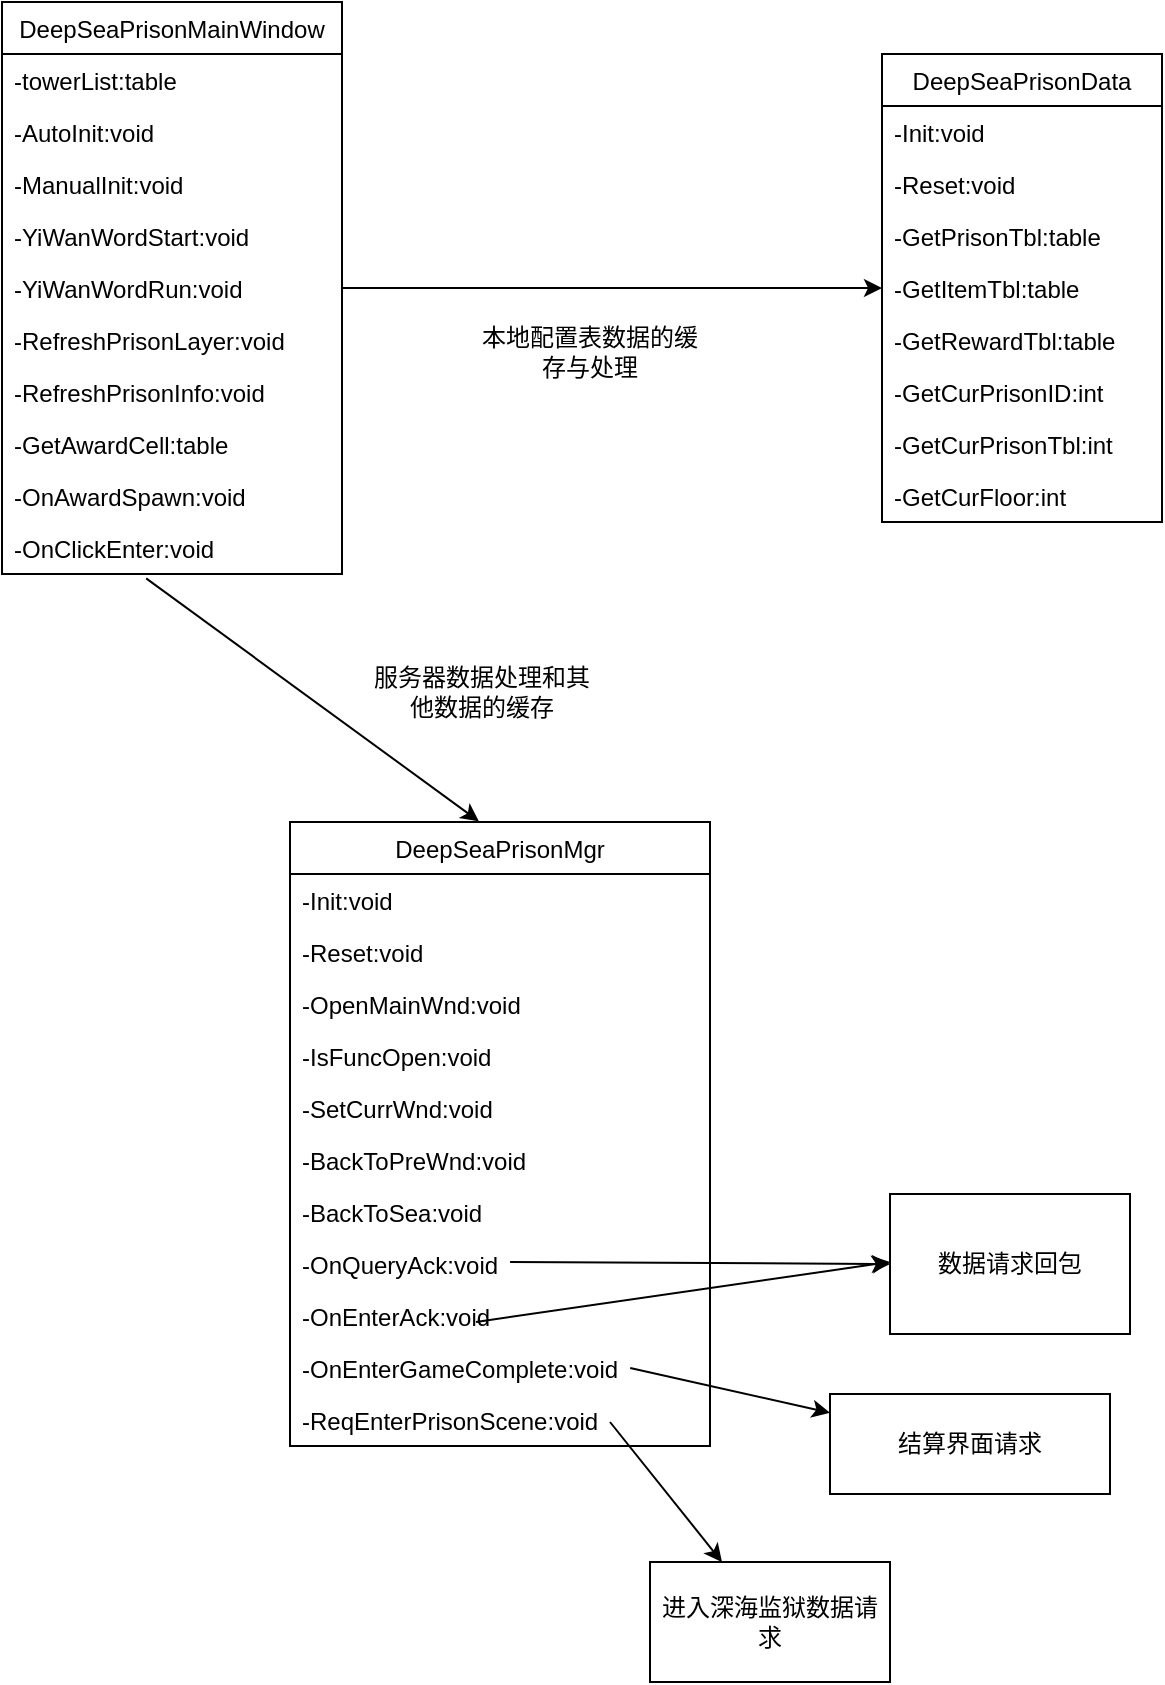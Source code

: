 <mxfile version="13.5.8" type="github">
  <diagram id="C5RBs43oDa-KdzZeNtuy" name="Page-1">
    <mxGraphModel dx="1038" dy="676" grid="1" gridSize="10" guides="1" tooltips="1" connect="1" arrows="1" fold="1" page="1" pageScale="1" pageWidth="827" pageHeight="1169" math="0" shadow="0">
      <root>
        <mxCell id="WIyWlLk6GJQsqaUBKTNV-0" />
        <mxCell id="WIyWlLk6GJQsqaUBKTNV-1" parent="WIyWlLk6GJQsqaUBKTNV-0" />
        <mxCell id="sJLSV0z1X43og4lplSQz-42" value="" style="endArrow=classic;html=1;exitX=0.81;exitY=0.5;exitDx=0;exitDy=0;exitPerimeter=0;" edge="1" parent="WIyWlLk6GJQsqaUBKTNV-1" target="sJLSV0z1X43og4lplSQz-43">
          <mxGeometry width="50" height="50" relative="1" as="geometry">
            <mxPoint x="364.0" y="870" as="sourcePoint" />
            <mxPoint x="513.9" y="870" as="targetPoint" />
          </mxGeometry>
        </mxCell>
        <mxCell id="sJLSV0z1X43og4lplSQz-0" value="DeepSeaPrisonMainWindow" style="swimlane;fontStyle=0;childLayout=stackLayout;horizontal=1;startSize=26;fillColor=none;horizontalStack=0;resizeParent=1;resizeParentMax=0;resizeLast=0;collapsible=1;marginBottom=0;" vertex="1" parent="WIyWlLk6GJQsqaUBKTNV-1">
          <mxGeometry x="60" y="160" width="170" height="286" as="geometry" />
        </mxCell>
        <mxCell id="sJLSV0z1X43og4lplSQz-1" value="-towerList:table" style="text;strokeColor=none;fillColor=none;align=left;verticalAlign=top;spacingLeft=4;spacingRight=4;overflow=hidden;rotatable=0;points=[[0,0.5],[1,0.5]];portConstraint=eastwest;" vertex="1" parent="sJLSV0z1X43og4lplSQz-0">
          <mxGeometry y="26" width="170" height="26" as="geometry" />
        </mxCell>
        <mxCell id="sJLSV0z1X43og4lplSQz-3" value="-AutoInit:void" style="text;strokeColor=none;fillColor=none;align=left;verticalAlign=top;spacingLeft=4;spacingRight=4;overflow=hidden;rotatable=0;points=[[0,0.5],[1,0.5]];portConstraint=eastwest;" vertex="1" parent="sJLSV0z1X43og4lplSQz-0">
          <mxGeometry y="52" width="170" height="26" as="geometry" />
        </mxCell>
        <mxCell id="sJLSV0z1X43og4lplSQz-5" value="-ManualInit:void" style="text;strokeColor=none;fillColor=none;align=left;verticalAlign=top;spacingLeft=4;spacingRight=4;overflow=hidden;rotatable=0;points=[[0,0.5],[1,0.5]];portConstraint=eastwest;" vertex="1" parent="sJLSV0z1X43og4lplSQz-0">
          <mxGeometry y="78" width="170" height="26" as="geometry" />
        </mxCell>
        <mxCell id="sJLSV0z1X43og4lplSQz-6" value="-YiWanWordStart:void" style="text;strokeColor=none;fillColor=none;align=left;verticalAlign=top;spacingLeft=4;spacingRight=4;overflow=hidden;rotatable=0;points=[[0,0.5],[1,0.5]];portConstraint=eastwest;" vertex="1" parent="sJLSV0z1X43og4lplSQz-0">
          <mxGeometry y="104" width="170" height="26" as="geometry" />
        </mxCell>
        <mxCell id="sJLSV0z1X43og4lplSQz-7" value="-YiWanWordRun:void" style="text;strokeColor=none;fillColor=none;align=left;verticalAlign=top;spacingLeft=4;spacingRight=4;overflow=hidden;rotatable=0;points=[[0,0.5],[1,0.5]];portConstraint=eastwest;" vertex="1" parent="sJLSV0z1X43og4lplSQz-0">
          <mxGeometry y="130" width="170" height="26" as="geometry" />
        </mxCell>
        <mxCell id="sJLSV0z1X43og4lplSQz-8" value="-RefreshPrisonLayer:void" style="text;strokeColor=none;fillColor=none;align=left;verticalAlign=top;spacingLeft=4;spacingRight=4;overflow=hidden;rotatable=0;points=[[0,0.5],[1,0.5]];portConstraint=eastwest;" vertex="1" parent="sJLSV0z1X43og4lplSQz-0">
          <mxGeometry y="156" width="170" height="26" as="geometry" />
        </mxCell>
        <mxCell id="sJLSV0z1X43og4lplSQz-9" value="-RefreshPrisonInfo:void" style="text;strokeColor=none;fillColor=none;align=left;verticalAlign=top;spacingLeft=4;spacingRight=4;overflow=hidden;rotatable=0;points=[[0,0.5],[1,0.5]];portConstraint=eastwest;" vertex="1" parent="sJLSV0z1X43og4lplSQz-0">
          <mxGeometry y="182" width="170" height="26" as="geometry" />
        </mxCell>
        <mxCell id="sJLSV0z1X43og4lplSQz-10" value="-GetAwardCell:table" style="text;strokeColor=none;fillColor=none;align=left;verticalAlign=top;spacingLeft=4;spacingRight=4;overflow=hidden;rotatable=0;points=[[0,0.5],[1,0.5]];portConstraint=eastwest;" vertex="1" parent="sJLSV0z1X43og4lplSQz-0">
          <mxGeometry y="208" width="170" height="26" as="geometry" />
        </mxCell>
        <mxCell id="sJLSV0z1X43og4lplSQz-11" value="-OnAwardSpawn:void" style="text;strokeColor=none;fillColor=none;align=left;verticalAlign=top;spacingLeft=4;spacingRight=4;overflow=hidden;rotatable=0;points=[[0,0.5],[1,0.5]];portConstraint=eastwest;" vertex="1" parent="sJLSV0z1X43og4lplSQz-0">
          <mxGeometry y="234" width="170" height="26" as="geometry" />
        </mxCell>
        <mxCell id="sJLSV0z1X43og4lplSQz-12" value="-OnClickEnter:void" style="text;strokeColor=none;fillColor=none;align=left;verticalAlign=top;spacingLeft=4;spacingRight=4;overflow=hidden;rotatable=0;points=[[0,0.5],[1,0.5]];portConstraint=eastwest;" vertex="1" parent="sJLSV0z1X43og4lplSQz-0">
          <mxGeometry y="260" width="170" height="26" as="geometry" />
        </mxCell>
        <UserObject label="进入深海监狱数据请求" treeRoot="1" id="sJLSV0z1X43og4lplSQz-43">
          <mxCell style="whiteSpace=wrap;html=1;align=center;treeFolding=1;treeMoving=1;newEdgeStyle={&quot;edgeStyle&quot;:&quot;elbowEdgeStyle&quot;,&quot;startArrow&quot;:&quot;none&quot;,&quot;endArrow&quot;:&quot;none&quot;};" vertex="1" parent="WIyWlLk6GJQsqaUBKTNV-1">
            <mxGeometry x="384.0" y="940" width="120" height="60" as="geometry" />
          </mxCell>
        </UserObject>
        <UserObject label="结算界面请求" treeRoot="1" id="sJLSV0z1X43og4lplSQz-44">
          <mxCell style="whiteSpace=wrap;html=1;align=center;treeFolding=1;treeMoving=1;newEdgeStyle={&quot;edgeStyle&quot;:&quot;elbowEdgeStyle&quot;,&quot;startArrow&quot;:&quot;none&quot;,&quot;endArrow&quot;:&quot;none&quot;};" vertex="1" parent="WIyWlLk6GJQsqaUBKTNV-1">
            <mxGeometry x="474" y="856" width="140" height="50" as="geometry" />
          </mxCell>
        </UserObject>
        <mxCell id="sJLSV0z1X43og4lplSQz-45" value="" style="endArrow=classic;html=1;exitX=0.81;exitY=0.5;exitDx=0;exitDy=0;exitPerimeter=0;" edge="1" parent="WIyWlLk6GJQsqaUBKTNV-1" source="sJLSV0z1X43og4lplSQz-32" target="sJLSV0z1X43og4lplSQz-44">
          <mxGeometry width="50" height="50" relative="1" as="geometry">
            <mxPoint x="394.1" y="1403" as="sourcePoint" />
            <mxPoint x="544" y="1403" as="targetPoint" />
          </mxGeometry>
        </mxCell>
        <UserObject label="数据请求回包" treeRoot="1" id="sJLSV0z1X43og4lplSQz-46">
          <mxCell style="whiteSpace=wrap;html=1;align=center;treeFolding=1;treeMoving=1;newEdgeStyle={&quot;edgeStyle&quot;:&quot;elbowEdgeStyle&quot;,&quot;startArrow&quot;:&quot;none&quot;,&quot;endArrow&quot;:&quot;none&quot;};" vertex="1" parent="WIyWlLk6GJQsqaUBKTNV-1">
            <mxGeometry x="504" y="756" width="120" height="70" as="geometry" />
          </mxCell>
        </UserObject>
        <mxCell id="sJLSV0z1X43og4lplSQz-47" value="" style="endArrow=classic;html=1;exitX=0.524;exitY=0.462;exitDx=0;exitDy=0;exitPerimeter=0;entryX=0;entryY=0.5;entryDx=0;entryDy=0;" edge="1" parent="WIyWlLk6GJQsqaUBKTNV-1" source="sJLSV0z1X43og4lplSQz-30" target="sJLSV0z1X43og4lplSQz-46">
          <mxGeometry width="50" height="50" relative="1" as="geometry">
            <mxPoint x="374.1" y="853" as="sourcePoint" />
            <mxPoint x="484" y="876.214" as="targetPoint" />
            <Array as="points" />
          </mxGeometry>
        </mxCell>
        <mxCell id="sJLSV0z1X43og4lplSQz-48" value="" style="endArrow=classic;html=1;" edge="1" parent="WIyWlLk6GJQsqaUBKTNV-1">
          <mxGeometry width="50" height="50" relative="1" as="geometry">
            <mxPoint x="297" y="820" as="sourcePoint" />
            <mxPoint x="504" y="790" as="targetPoint" />
            <Array as="points" />
          </mxGeometry>
        </mxCell>
        <mxCell id="sJLSV0z1X43og4lplSQz-49" value="" style="endArrow=classic;html=1;exitX=0.424;exitY=1.085;exitDx=0;exitDy=0;exitPerimeter=0;entryX=0.45;entryY=-0.001;entryDx=0;entryDy=0;entryPerimeter=0;" edge="1" parent="WIyWlLk6GJQsqaUBKTNV-1" source="sJLSV0z1X43og4lplSQz-12" target="sJLSV0z1X43og4lplSQz-22">
          <mxGeometry width="50" height="50" relative="1" as="geometry">
            <mxPoint x="250" y="500" as="sourcePoint" />
            <mxPoint x="300" y="450" as="targetPoint" />
          </mxGeometry>
        </mxCell>
        <mxCell id="sJLSV0z1X43og4lplSQz-50" value="服务器数据处理和其他数据的缓存" style="text;html=1;strokeColor=none;fillColor=none;align=center;verticalAlign=middle;whiteSpace=wrap;rounded=0;" vertex="1" parent="WIyWlLk6GJQsqaUBKTNV-1">
          <mxGeometry x="240" y="480" width="120" height="50" as="geometry" />
        </mxCell>
        <mxCell id="sJLSV0z1X43og4lplSQz-51" value="" style="endArrow=classic;html=1;entryX=0;entryY=0.5;entryDx=0;entryDy=0;exitX=1;exitY=0.5;exitDx=0;exitDy=0;" edge="1" parent="WIyWlLk6GJQsqaUBKTNV-1" source="sJLSV0z1X43og4lplSQz-7" target="sJLSV0z1X43og4lplSQz-17">
          <mxGeometry width="50" height="50" relative="1" as="geometry">
            <mxPoint x="250" y="500" as="sourcePoint" />
            <mxPoint x="300" y="450" as="targetPoint" />
          </mxGeometry>
        </mxCell>
        <mxCell id="sJLSV0z1X43og4lplSQz-52" value="本地配置表数据的缓存与处理" style="text;html=1;strokeColor=none;fillColor=none;align=center;verticalAlign=middle;whiteSpace=wrap;rounded=0;" vertex="1" parent="WIyWlLk6GJQsqaUBKTNV-1">
          <mxGeometry x="294" y="310" width="120" height="50" as="geometry" />
        </mxCell>
        <mxCell id="sJLSV0z1X43og4lplSQz-13" value="DeepSeaPrisonData" style="swimlane;fontStyle=0;childLayout=stackLayout;horizontal=1;startSize=26;fillColor=none;horizontalStack=0;resizeParent=1;resizeParentMax=0;resizeLast=0;collapsible=1;marginBottom=0;" vertex="1" parent="WIyWlLk6GJQsqaUBKTNV-1">
          <mxGeometry x="500" y="186" width="140" height="234" as="geometry" />
        </mxCell>
        <mxCell id="sJLSV0z1X43og4lplSQz-14" value="-Init:void" style="text;strokeColor=none;fillColor=none;align=left;verticalAlign=top;spacingLeft=4;spacingRight=4;overflow=hidden;rotatable=0;points=[[0,0.5],[1,0.5]];portConstraint=eastwest;" vertex="1" parent="sJLSV0z1X43og4lplSQz-13">
          <mxGeometry y="26" width="140" height="26" as="geometry" />
        </mxCell>
        <mxCell id="sJLSV0z1X43og4lplSQz-15" value="-Reset:void" style="text;strokeColor=none;fillColor=none;align=left;verticalAlign=top;spacingLeft=4;spacingRight=4;overflow=hidden;rotatable=0;points=[[0,0.5],[1,0.5]];portConstraint=eastwest;" vertex="1" parent="sJLSV0z1X43og4lplSQz-13">
          <mxGeometry y="52" width="140" height="26" as="geometry" />
        </mxCell>
        <mxCell id="sJLSV0z1X43og4lplSQz-16" value="-GetPrisonTbl:table" style="text;strokeColor=none;fillColor=none;align=left;verticalAlign=top;spacingLeft=4;spacingRight=4;overflow=hidden;rotatable=0;points=[[0,0.5],[1,0.5]];portConstraint=eastwest;" vertex="1" parent="sJLSV0z1X43og4lplSQz-13">
          <mxGeometry y="78" width="140" height="26" as="geometry" />
        </mxCell>
        <mxCell id="sJLSV0z1X43og4lplSQz-17" value="-GetItemTbl:table" style="text;strokeColor=none;fillColor=none;align=left;verticalAlign=top;spacingLeft=4;spacingRight=4;overflow=hidden;rotatable=0;points=[[0,0.5],[1,0.5]];portConstraint=eastwest;" vertex="1" parent="sJLSV0z1X43og4lplSQz-13">
          <mxGeometry y="104" width="140" height="26" as="geometry" />
        </mxCell>
        <mxCell id="sJLSV0z1X43og4lplSQz-18" value="-GetRewardTbl:table" style="text;strokeColor=none;fillColor=none;align=left;verticalAlign=top;spacingLeft=4;spacingRight=4;overflow=hidden;rotatable=0;points=[[0,0.5],[1,0.5]];portConstraint=eastwest;" vertex="1" parent="sJLSV0z1X43og4lplSQz-13">
          <mxGeometry y="130" width="140" height="26" as="geometry" />
        </mxCell>
        <mxCell id="sJLSV0z1X43og4lplSQz-19" value="-GetCurPrisonID:int" style="text;strokeColor=none;fillColor=none;align=left;verticalAlign=top;spacingLeft=4;spacingRight=4;overflow=hidden;rotatable=0;points=[[0,0.5],[1,0.5]];portConstraint=eastwest;" vertex="1" parent="sJLSV0z1X43og4lplSQz-13">
          <mxGeometry y="156" width="140" height="26" as="geometry" />
        </mxCell>
        <mxCell id="sJLSV0z1X43og4lplSQz-20" value="-GetCurPrisonTbl:int" style="text;strokeColor=none;fillColor=none;align=left;verticalAlign=top;spacingLeft=4;spacingRight=4;overflow=hidden;rotatable=0;points=[[0,0.5],[1,0.5]];portConstraint=eastwest;" vertex="1" parent="sJLSV0z1X43og4lplSQz-13">
          <mxGeometry y="182" width="140" height="26" as="geometry" />
        </mxCell>
        <mxCell id="sJLSV0z1X43og4lplSQz-21" value="-GetCurFloor:int" style="text;strokeColor=none;fillColor=none;align=left;verticalAlign=top;spacingLeft=4;spacingRight=4;overflow=hidden;rotatable=0;points=[[0,0.5],[1,0.5]];portConstraint=eastwest;" vertex="1" parent="sJLSV0z1X43og4lplSQz-13">
          <mxGeometry y="208" width="140" height="26" as="geometry" />
        </mxCell>
        <mxCell id="sJLSV0z1X43og4lplSQz-22" value="DeepSeaPrisonMgr" style="swimlane;fontStyle=0;childLayout=stackLayout;horizontal=1;startSize=26;fillColor=none;horizontalStack=0;resizeParent=1;resizeParentMax=0;resizeLast=0;collapsible=1;marginBottom=0;" vertex="1" parent="WIyWlLk6GJQsqaUBKTNV-1">
          <mxGeometry x="204" y="570" width="210" height="312" as="geometry" />
        </mxCell>
        <mxCell id="sJLSV0z1X43og4lplSQz-23" value="-Init:void" style="text;strokeColor=none;fillColor=none;align=left;verticalAlign=top;spacingLeft=4;spacingRight=4;overflow=hidden;rotatable=0;points=[[0,0.5],[1,0.5]];portConstraint=eastwest;" vertex="1" parent="sJLSV0z1X43og4lplSQz-22">
          <mxGeometry y="26" width="210" height="26" as="geometry" />
        </mxCell>
        <mxCell id="sJLSV0z1X43og4lplSQz-24" value="-Reset:void" style="text;strokeColor=none;fillColor=none;align=left;verticalAlign=top;spacingLeft=4;spacingRight=4;overflow=hidden;rotatable=0;points=[[0,0.5],[1,0.5]];portConstraint=eastwest;" vertex="1" parent="sJLSV0z1X43og4lplSQz-22">
          <mxGeometry y="52" width="210" height="26" as="geometry" />
        </mxCell>
        <mxCell id="sJLSV0z1X43og4lplSQz-25" value="-OpenMainWnd:void" style="text;strokeColor=none;fillColor=none;align=left;verticalAlign=top;spacingLeft=4;spacingRight=4;overflow=hidden;rotatable=0;points=[[0,0.5],[1,0.5]];portConstraint=eastwest;" vertex="1" parent="sJLSV0z1X43og4lplSQz-22">
          <mxGeometry y="78" width="210" height="26" as="geometry" />
        </mxCell>
        <mxCell id="sJLSV0z1X43og4lplSQz-26" value="-IsFuncOpen:void" style="text;strokeColor=none;fillColor=none;align=left;verticalAlign=top;spacingLeft=4;spacingRight=4;overflow=hidden;rotatable=0;points=[[0,0.5],[1,0.5]];portConstraint=eastwest;" vertex="1" parent="sJLSV0z1X43og4lplSQz-22">
          <mxGeometry y="104" width="210" height="26" as="geometry" />
        </mxCell>
        <mxCell id="sJLSV0z1X43og4lplSQz-27" value="-SetCurrWnd:void" style="text;strokeColor=none;fillColor=none;align=left;verticalAlign=top;spacingLeft=4;spacingRight=4;overflow=hidden;rotatable=0;points=[[0,0.5],[1,0.5]];portConstraint=eastwest;" vertex="1" parent="sJLSV0z1X43og4lplSQz-22">
          <mxGeometry y="130" width="210" height="26" as="geometry" />
        </mxCell>
        <mxCell id="sJLSV0z1X43og4lplSQz-28" value="-BackToPreWnd:void" style="text;strokeColor=none;fillColor=none;align=left;verticalAlign=top;spacingLeft=4;spacingRight=4;overflow=hidden;rotatable=0;points=[[0,0.5],[1,0.5]];portConstraint=eastwest;" vertex="1" parent="sJLSV0z1X43og4lplSQz-22">
          <mxGeometry y="156" width="210" height="26" as="geometry" />
        </mxCell>
        <mxCell id="sJLSV0z1X43og4lplSQz-29" value="-BackToSea:void" style="text;strokeColor=none;fillColor=none;align=left;verticalAlign=top;spacingLeft=4;spacingRight=4;overflow=hidden;rotatable=0;points=[[0,0.5],[1,0.5]];portConstraint=eastwest;" vertex="1" parent="sJLSV0z1X43og4lplSQz-22">
          <mxGeometry y="182" width="210" height="26" as="geometry" />
        </mxCell>
        <mxCell id="sJLSV0z1X43og4lplSQz-30" value="-OnQueryAck:void" style="text;strokeColor=none;fillColor=none;align=left;verticalAlign=top;spacingLeft=4;spacingRight=4;overflow=hidden;rotatable=0;points=[[0,0.5],[1,0.5]];portConstraint=eastwest;" vertex="1" parent="sJLSV0z1X43og4lplSQz-22">
          <mxGeometry y="208" width="210" height="26" as="geometry" />
        </mxCell>
        <mxCell id="sJLSV0z1X43og4lplSQz-31" value="-OnEnterAck:void" style="text;strokeColor=none;fillColor=none;align=left;verticalAlign=top;spacingLeft=4;spacingRight=4;overflow=hidden;rotatable=0;points=[[0,0.5],[1,0.5]];portConstraint=eastwest;" vertex="1" parent="sJLSV0z1X43og4lplSQz-22">
          <mxGeometry y="234" width="210" height="26" as="geometry" />
        </mxCell>
        <mxCell id="sJLSV0z1X43og4lplSQz-32" value="-OnEnterGameComplete:void" style="text;strokeColor=none;fillColor=none;align=left;verticalAlign=top;spacingLeft=4;spacingRight=4;overflow=hidden;rotatable=0;points=[[0,0.5],[1,0.5]];portConstraint=eastwest;" vertex="1" parent="sJLSV0z1X43og4lplSQz-22">
          <mxGeometry y="260" width="210" height="26" as="geometry" />
        </mxCell>
        <mxCell id="sJLSV0z1X43og4lplSQz-41" value="-ReqEnterPrisonScene:void" style="text;strokeColor=none;fillColor=none;align=left;verticalAlign=top;spacingLeft=4;spacingRight=4;overflow=hidden;rotatable=0;points=[[0,0.5],[1,0.5]];portConstraint=eastwest;" vertex="1" parent="sJLSV0z1X43og4lplSQz-22">
          <mxGeometry y="286" width="210" height="26" as="geometry" />
        </mxCell>
      </root>
    </mxGraphModel>
  </diagram>
</mxfile>
